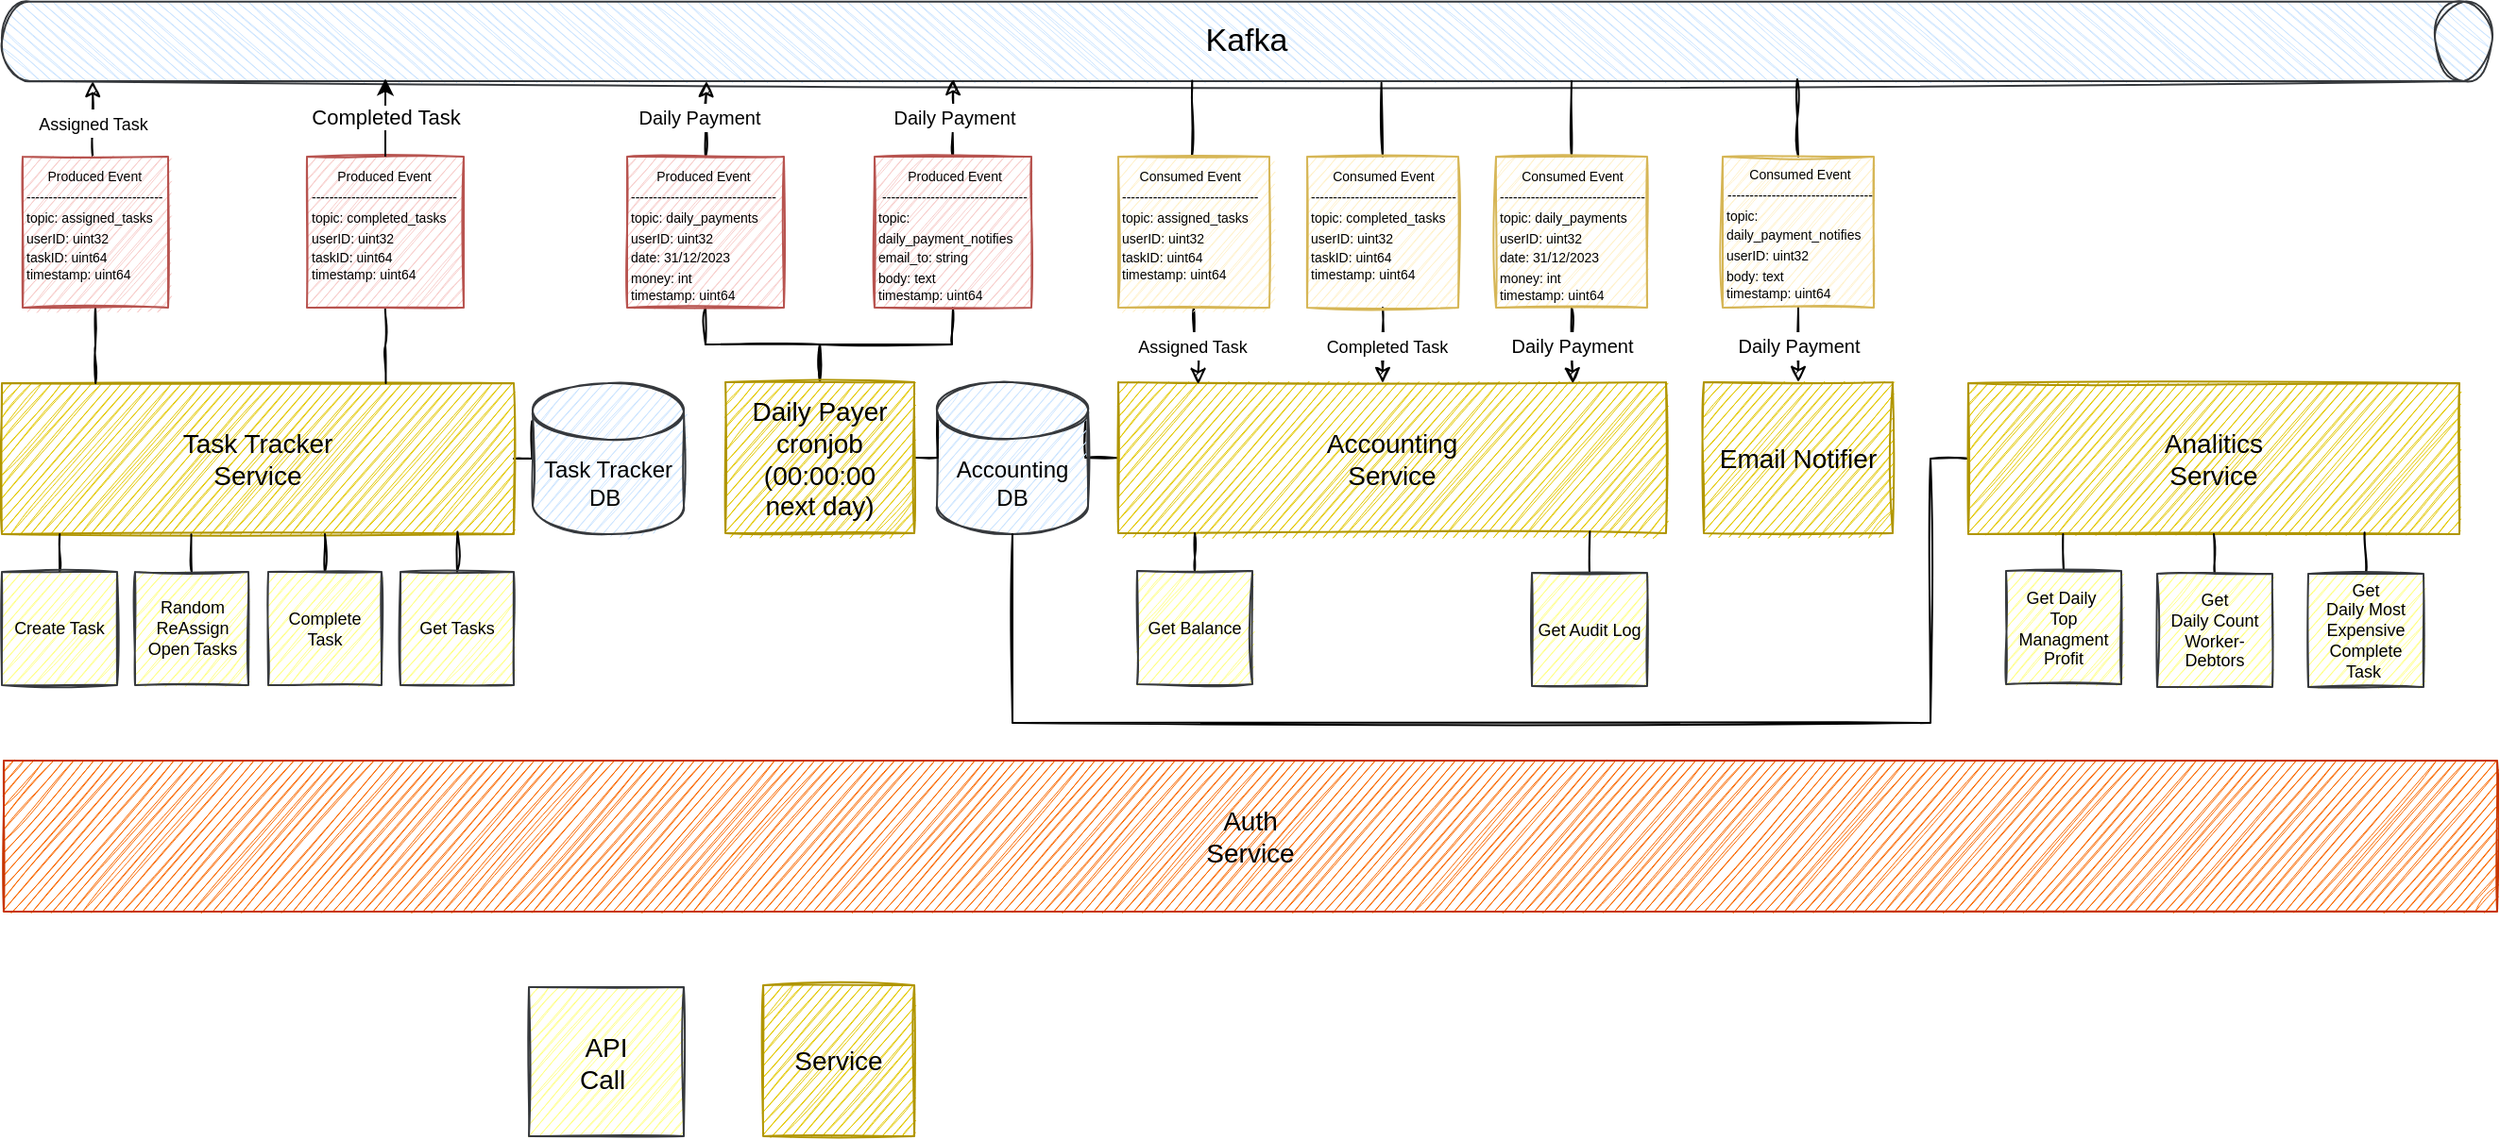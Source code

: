 <mxfile version="23.1.5" type="device">
  <diagram id="UW19bahV6Fv_biIEXlrJ" name="Страница 1">
    <mxGraphModel dx="2537" dy="1140" grid="1" gridSize="10" guides="1" tooltips="1" connect="1" arrows="1" fold="1" page="1" pageScale="1" pageWidth="827" pageHeight="1169" math="0" shadow="0">
      <root>
        <mxCell id="0" />
        <mxCell id="1" parent="0" />
        <mxCell id="4x8xCCtMqP3txaW5xFJg-35" style="edgeStyle=orthogonalEdgeStyle;rounded=0;sketch=1;orthogonalLoop=1;jettySize=auto;html=1;exitX=1;exitY=0.5;exitDx=0;exitDy=0;entryX=-0.005;entryY=0.251;entryDx=0;entryDy=0;entryPerimeter=0;fontSize=9;endArrow=none;endFill=0;" parent="1" source="4x8xCCtMqP3txaW5xFJg-2" target="4x8xCCtMqP3txaW5xFJg-34" edge="1">
          <mxGeometry relative="1" as="geometry" />
        </mxCell>
        <mxCell id="4x8xCCtMqP3txaW5xFJg-2" value="Task Tracker&lt;br&gt;Service" style="rounded=0;whiteSpace=wrap;html=1;fontSize=14;sketch=1;fillColor=#e3c800;strokeColor=#B09500;fontColor=#000000;" parent="1" vertex="1">
          <mxGeometry x="-81" y="440" width="271" height="80" as="geometry" />
        </mxCell>
        <mxCell id="4x8xCCtMqP3txaW5xFJg-11" value="&lt;span style=&quot;font-size: 9px;&quot;&gt;&lt;br&gt;&lt;/span&gt;" style="edgeLabel;html=1;align=center;verticalAlign=middle;resizable=0;points=[];fontSize=17;labelBackgroundColor=default;" parent="1" vertex="1" connectable="0">
          <mxGeometry x="122.005" y="299.005" as="geometry">
            <mxPoint y="3" as="offset" />
          </mxGeometry>
        </mxCell>
        <mxCell id="4x8xCCtMqP3txaW5xFJg-47" style="edgeStyle=orthogonalEdgeStyle;rounded=0;sketch=1;orthogonalLoop=1;jettySize=auto;html=1;exitX=0.482;exitY=0.001;exitDx=0;exitDy=0;entryX=1.006;entryY=0.963;entryDx=0;entryDy=0;entryPerimeter=0;fontSize=12;endArrow=classic;endFill=1;exitPerimeter=0;" parent="1" source="4x8xCCtMqP3txaW5xFJg-13" target="4x8xCCtMqP3txaW5xFJg-4" edge="1">
          <mxGeometry relative="1" as="geometry">
            <Array as="points">
              <mxPoint x="-33" y="280" />
              <mxPoint x="-32" y="280" />
            </Array>
          </mxGeometry>
        </mxCell>
        <mxCell id="4x8xCCtMqP3txaW5xFJg-48" value="&lt;span style=&quot;font-size: 9px;&quot;&gt;Assigned Task&lt;/span&gt;" style="edgeLabel;html=1;align=center;verticalAlign=middle;resizable=0;points=[];fontSize=12;" parent="4x8xCCtMqP3txaW5xFJg-47" vertex="1" connectable="0">
          <mxGeometry x="-0.132" relative="1" as="geometry">
            <mxPoint as="offset" />
          </mxGeometry>
        </mxCell>
        <mxCell id="4x8xCCtMqP3txaW5xFJg-49" style="edgeStyle=orthogonalEdgeStyle;rounded=0;sketch=1;orthogonalLoop=1;jettySize=auto;html=1;exitX=0.5;exitY=1;exitDx=0;exitDy=0;entryX=0.183;entryY=0;entryDx=0;entryDy=0;entryPerimeter=0;fontSize=12;endArrow=none;endFill=0;" parent="1" source="4x8xCCtMqP3txaW5xFJg-13" target="4x8xCCtMqP3txaW5xFJg-2" edge="1">
          <mxGeometry relative="1" as="geometry" />
        </mxCell>
        <mxCell id="4x8xCCtMqP3txaW5xFJg-13" value="&lt;div style=&quot;text-align: center;&quot;&gt;&lt;span style=&quot;&quot;&gt;&lt;font style=&quot;font-size: 7px;&quot;&gt;Produced Event&lt;/font&gt;&lt;/span&gt;&lt;/div&gt;&lt;div style=&quot;&quot;&gt;&lt;span style=&quot;&quot;&gt;&lt;font style=&quot;font-size: 7px;&quot;&gt;-------------------------------&lt;/font&gt;&lt;/span&gt;&lt;/div&gt;&lt;div style=&quot;&quot;&gt;&lt;span style=&quot;&quot;&gt;&lt;font style=&quot;font-size: 7px;&quot;&gt;topic: assigned_tasks&lt;/font&gt;&lt;/span&gt;&lt;/div&gt;&lt;div style=&quot;&quot;&gt;&lt;span style=&quot;&quot;&gt;&lt;font style=&quot;font-size: 7px;&quot;&gt;userID: uint32&lt;/font&gt;&lt;/span&gt;&lt;/div&gt;&lt;div style=&quot;&quot;&gt;&lt;span style=&quot;&quot;&gt;&lt;font style=&quot;font-size: 7px;&quot;&gt;taskID: uint64&lt;/font&gt;&lt;/span&gt;&lt;/div&gt;&lt;div style=&quot;font-size: 7px;&quot;&gt;timestamp: uint64&lt;br&gt;&lt;/div&gt;&lt;div style=&quot;font-size: 7px;&quot;&gt;&lt;span style=&quot;&quot;&gt;&lt;br&gt;&lt;/span&gt;&lt;/div&gt;" style="rounded=0;whiteSpace=wrap;html=1;fontSize=9;align=left;fillColor=#f8cecc;labelBackgroundColor=none;sketch=1;strokeColor=#b85450;" parent="1" vertex="1">
          <mxGeometry x="-70" y="320" width="77" height="80" as="geometry" />
        </mxCell>
        <mxCell id="4x8xCCtMqP3txaW5xFJg-50" style="edgeStyle=orthogonalEdgeStyle;rounded=0;sketch=1;orthogonalLoop=1;jettySize=auto;html=1;exitX=0.5;exitY=1;exitDx=0;exitDy=0;entryX=0.75;entryY=0;entryDx=0;entryDy=0;fontSize=12;endArrow=none;endFill=0;" parent="1" source="4x8xCCtMqP3txaW5xFJg-16" target="4x8xCCtMqP3txaW5xFJg-2" edge="1">
          <mxGeometry relative="1" as="geometry" />
        </mxCell>
        <mxCell id="4x8xCCtMqP3txaW5xFJg-16" value="&lt;div style=&quot;text-align: center;&quot;&gt;&lt;span style=&quot;&quot;&gt;&lt;font style=&quot;font-size: 7px;&quot;&gt;Produced Event&lt;/font&gt;&lt;/span&gt;&lt;/div&gt;&lt;div style=&quot;text-align: center;&quot;&gt;&lt;span style=&quot;&quot;&gt;&lt;font style=&quot;font-size: 7px;&quot;&gt;---------------------------------&lt;/font&gt;&lt;/span&gt;&lt;/div&gt;&lt;div style=&quot;&quot;&gt;&lt;span style=&quot;&quot;&gt;&lt;font style=&quot;font-size: 7px;&quot;&gt;topic: completed_tasks&lt;/font&gt;&lt;/span&gt;&lt;/div&gt;&lt;div style=&quot;&quot;&gt;&lt;span style=&quot;font-size: 7px;&quot;&gt;userID: uint32&lt;/span&gt;&lt;/div&gt;&lt;div style=&quot;&quot;&gt;&lt;span style=&quot;&quot;&gt;&lt;font style=&quot;font-size: 7px;&quot;&gt;taskID: uint64&lt;/font&gt;&lt;/span&gt;&lt;/div&gt;&lt;div style=&quot;font-size: 7px;&quot;&gt;timestamp: uint64&lt;/div&gt;&lt;div style=&quot;font-size: 7px;&quot;&gt;&lt;span style=&quot;&quot;&gt;&lt;br&gt;&lt;/span&gt;&lt;/div&gt;" style="rounded=0;whiteSpace=wrap;html=1;fontSize=9;align=left;fillColor=#f8cecc;labelBackgroundColor=none;sketch=1;strokeColor=#b85450;" parent="1" vertex="1">
          <mxGeometry x="80.5" y="320" width="83" height="80" as="geometry" />
        </mxCell>
        <mxCell id="4x8xCCtMqP3txaW5xFJg-23" style="edgeStyle=orthogonalEdgeStyle;rounded=0;orthogonalLoop=1;jettySize=auto;html=1;exitX=0.5;exitY=0;exitDx=0;exitDy=0;entryX=0.113;entryY=1;entryDx=0;entryDy=0;entryPerimeter=0;fontSize=9;endArrow=none;endFill=0;sketch=1;" parent="1" source="4x8xCCtMqP3txaW5xFJg-20" target="4x8xCCtMqP3txaW5xFJg-2" edge="1">
          <mxGeometry relative="1" as="geometry">
            <Array as="points" />
          </mxGeometry>
        </mxCell>
        <mxCell id="4x8xCCtMqP3txaW5xFJg-20" value="Create Task" style="rounded=0;whiteSpace=wrap;html=1;labelBackgroundColor=none;fontSize=9;fillColor=#ffff88;sketch=1;strokeColor=#36393d;" parent="1" vertex="1">
          <mxGeometry x="-81" y="540" width="61" height="60" as="geometry" />
        </mxCell>
        <mxCell id="4x8xCCtMqP3txaW5xFJg-27" style="edgeStyle=orthogonalEdgeStyle;rounded=0;orthogonalLoop=1;jettySize=auto;html=1;exitX=0.5;exitY=0;exitDx=0;exitDy=0;fontSize=9;endArrow=none;endFill=0;sketch=1;" parent="1" source="4x8xCCtMqP3txaW5xFJg-21" edge="1">
          <mxGeometry relative="1" as="geometry">
            <mxPoint x="90" y="520" as="targetPoint" />
          </mxGeometry>
        </mxCell>
        <mxCell id="4x8xCCtMqP3txaW5xFJg-21" value="Complete Task" style="rounded=0;whiteSpace=wrap;html=1;labelBackgroundColor=none;fontSize=9;fillColor=#ffff88;sketch=1;strokeColor=#36393d;" parent="1" vertex="1">
          <mxGeometry x="60" y="540" width="60" height="60" as="geometry" />
        </mxCell>
        <mxCell id="4x8xCCtMqP3txaW5xFJg-26" style="edgeStyle=orthogonalEdgeStyle;rounded=0;orthogonalLoop=1;jettySize=auto;html=1;exitX=0.5;exitY=0;exitDx=0;exitDy=0;fontSize=9;endArrow=none;endFill=0;sketch=1;entryX=0.37;entryY=1.001;entryDx=0;entryDy=0;entryPerimeter=0;" parent="1" source="4x8xCCtMqP3txaW5xFJg-22" target="4x8xCCtMqP3txaW5xFJg-2" edge="1">
          <mxGeometry relative="1" as="geometry">
            <mxPoint x="20" y="520" as="targetPoint" />
          </mxGeometry>
        </mxCell>
        <mxCell id="4x8xCCtMqP3txaW5xFJg-22" value="Random ReAssign &lt;br&gt;Open Tasks" style="rounded=0;whiteSpace=wrap;html=1;labelBackgroundColor=none;fontSize=9;fillColor=#ffff88;sketch=1;strokeColor=#36393d;" parent="1" vertex="1">
          <mxGeometry x="-10.5" y="540" width="60" height="60" as="geometry" />
        </mxCell>
        <mxCell id="4x8xCCtMqP3txaW5xFJg-4" value="" style="shape=cylinder3;whiteSpace=wrap;html=1;boundedLbl=1;backgroundOutline=1;size=15;fontSize=14;rotation=90;fillColor=#cce5ff;strokeColor=#36393d;sketch=1;" parent="1" vertex="1">
          <mxGeometry x="557.08" y="-400.19" width="42.13" height="1318.26" as="geometry" />
        </mxCell>
        <mxCell id="4x8xCCtMqP3txaW5xFJg-5" value="&lt;font style=&quot;font-size: 17px;&quot;&gt;Kafka&lt;/font&gt;" style="text;html=1;strokeColor=none;fillColor=none;align=center;verticalAlign=middle;whiteSpace=wrap;rounded=0;fontSize=14;" parent="1" vertex="1">
          <mxGeometry x="498.14" y="243.94" width="160" height="30" as="geometry" />
        </mxCell>
        <mxCell id="4x8xCCtMqP3txaW5xFJg-30" style="edgeStyle=orthogonalEdgeStyle;rounded=0;sketch=1;orthogonalLoop=1;jettySize=auto;html=1;exitX=0.5;exitY=0;exitDx=0;exitDy=0;entryX=0.89;entryY=0.984;entryDx=0;entryDy=0;entryPerimeter=0;fontSize=9;endArrow=none;endFill=0;" parent="1" source="4x8xCCtMqP3txaW5xFJg-29" target="4x8xCCtMqP3txaW5xFJg-2" edge="1">
          <mxGeometry relative="1" as="geometry" />
        </mxCell>
        <mxCell id="4x8xCCtMqP3txaW5xFJg-29" value="Get Tasks" style="rounded=0;whiteSpace=wrap;html=1;labelBackgroundColor=none;fontSize=9;fillColor=#ffff88;sketch=1;strokeColor=#36393d;" parent="1" vertex="1">
          <mxGeometry x="130" y="540" width="60" height="60" as="geometry" />
        </mxCell>
        <mxCell id="4x8xCCtMqP3txaW5xFJg-37" style="edgeStyle=orthogonalEdgeStyle;rounded=0;sketch=1;orthogonalLoop=1;jettySize=auto;html=1;exitX=0;exitY=0.5;exitDx=0;exitDy=0;entryX=0.983;entryY=0.254;entryDx=0;entryDy=0;entryPerimeter=0;fontSize=12;endArrow=none;endFill=0;" parent="1" source="4x8xCCtMqP3txaW5xFJg-31" target="4x8xCCtMqP3txaW5xFJg-36" edge="1">
          <mxGeometry relative="1" as="geometry" />
        </mxCell>
        <mxCell id="4x8xCCtMqP3txaW5xFJg-31" value="Accounting&lt;br&gt;Service" style="rounded=0;whiteSpace=wrap;html=1;fontSize=14;sketch=1;fillColor=#e3c800;fontColor=#000000;strokeColor=#B09500;" parent="1" vertex="1">
          <mxGeometry x="510" y="439.5" width="290" height="80" as="geometry" />
        </mxCell>
        <mxCell id="4x8xCCtMqP3txaW5xFJg-32" value="&lt;span style=&quot;font-size: 14px;&quot;&gt;Auth &lt;br&gt;Service&lt;/span&gt;" style="rounded=0;whiteSpace=wrap;html=1;labelBackgroundColor=none;sketch=1;fontSize=9;fillColor=#fa6800;strokeColor=#C73500;fontColor=#000000;" parent="1" vertex="1">
          <mxGeometry x="-80" y="640" width="1320" height="80" as="geometry" />
        </mxCell>
        <mxCell id="4x8xCCtMqP3txaW5xFJg-34" value="&lt;font style=&quot;font-size: 12px;&quot;&gt;Task Tracker&lt;br&gt;DB&amp;nbsp;&lt;/font&gt;" style="shape=cylinder3;whiteSpace=wrap;html=1;boundedLbl=1;backgroundOutline=1;size=15;labelBackgroundColor=none;sketch=1;fontSize=9;fillColor=#cce5ff;strokeColor=#36393d;" parent="1" vertex="1">
          <mxGeometry x="200" y="440" width="80" height="80" as="geometry" />
        </mxCell>
        <mxCell id="4x8xCCtMqP3txaW5xFJg-36" value="&lt;span style=&quot;font-size: 12px;&quot;&gt;Accounting&lt;br&gt;&lt;/span&gt;&lt;font style=&quot;font-size: 12px;&quot;&gt;DB&lt;/font&gt;" style="shape=cylinder3;whiteSpace=wrap;html=1;boundedLbl=1;backgroundOutline=1;size=15;labelBackgroundColor=none;sketch=1;fontSize=9;fillColor=#cce5ff;strokeColor=#36393d;" parent="1" vertex="1">
          <mxGeometry x="414" y="439.5" width="80" height="80.5" as="geometry" />
        </mxCell>
        <mxCell id="4x8xCCtMqP3txaW5xFJg-40" style="edgeStyle=orthogonalEdgeStyle;rounded=0;sketch=1;orthogonalLoop=1;jettySize=auto;html=1;exitX=0.5;exitY=0;exitDx=0;exitDy=0;fontSize=12;endArrow=none;endFill=0;" parent="1" source="4x8xCCtMqP3txaW5xFJg-38" target="4x8xCCtMqP3txaW5xFJg-31" edge="1">
          <mxGeometry relative="1" as="geometry">
            <Array as="points">
              <mxPoint x="590" y="519.5" />
              <mxPoint x="670" y="519.5" />
            </Array>
          </mxGeometry>
        </mxCell>
        <mxCell id="4x8xCCtMqP3txaW5xFJg-38" value="Get Balance" style="rounded=0;whiteSpace=wrap;html=1;labelBackgroundColor=none;fontSize=9;fillColor=#ffff88;sketch=1;strokeColor=#36393d;" parent="1" vertex="1">
          <mxGeometry x="520" y="539.5" width="61" height="60" as="geometry" />
        </mxCell>
        <mxCell id="4x8xCCtMqP3txaW5xFJg-46" style="edgeStyle=orthogonalEdgeStyle;rounded=0;sketch=1;orthogonalLoop=1;jettySize=auto;html=1;exitX=0.5;exitY=0;exitDx=0;exitDy=0;entryX=0.861;entryY=0.989;entryDx=0;entryDy=0;entryPerimeter=0;fontSize=12;endArrow=none;endFill=0;" parent="1" source="4x8xCCtMqP3txaW5xFJg-43" target="4x8xCCtMqP3txaW5xFJg-31" edge="1">
          <mxGeometry relative="1" as="geometry">
            <Array as="points">
              <mxPoint x="760" y="540" />
            </Array>
          </mxGeometry>
        </mxCell>
        <mxCell id="4x8xCCtMqP3txaW5xFJg-43" value="Get Audit Log" style="rounded=0;whiteSpace=wrap;html=1;labelBackgroundColor=none;fontSize=9;fillColor=#ffff88;sketch=1;strokeColor=#36393d;" parent="1" vertex="1">
          <mxGeometry x="729" y="540.5" width="61" height="60" as="geometry" />
        </mxCell>
        <mxCell id="4x8xCCtMqP3txaW5xFJg-53" style="edgeStyle=orthogonalEdgeStyle;rounded=0;sketch=1;orthogonalLoop=1;jettySize=auto;html=1;exitX=0.5;exitY=0;exitDx=0;exitDy=0;fontSize=12;endArrow=none;endFill=0;entryX=0.995;entryY=0.522;entryDx=0;entryDy=0;entryPerimeter=0;" parent="1" source="4x8xCCtMqP3txaW5xFJg-44" target="4x8xCCtMqP3txaW5xFJg-4" edge="1">
          <mxGeometry relative="1" as="geometry">
            <mxPoint x="560" y="290" as="targetPoint" />
            <Array as="points">
              <mxPoint x="549" y="320" />
              <mxPoint x="549" y="290" />
            </Array>
          </mxGeometry>
        </mxCell>
        <mxCell id="4x8xCCtMqP3txaW5xFJg-54" style="edgeStyle=orthogonalEdgeStyle;rounded=0;sketch=1;orthogonalLoop=1;jettySize=auto;html=1;exitX=0.5;exitY=1;exitDx=0;exitDy=0;entryX=0.146;entryY=0.013;entryDx=0;entryDy=0;entryPerimeter=0;fontSize=12;endArrow=classic;endFill=1;" parent="1" source="4x8xCCtMqP3txaW5xFJg-44" target="4x8xCCtMqP3txaW5xFJg-31" edge="1">
          <mxGeometry relative="1" as="geometry" />
        </mxCell>
        <mxCell id="4x8xCCtMqP3txaW5xFJg-44" value="&lt;div style=&quot;text-align: center;&quot;&gt;&lt;span style=&quot;&quot;&gt;&lt;font style=&quot;font-size: 7px;&quot;&gt;Consumed Event&lt;/font&gt;&lt;/span&gt;&lt;/div&gt;&lt;div style=&quot;&quot;&gt;&lt;span style=&quot;&quot;&gt;&lt;font style=&quot;font-size: 7px;&quot;&gt;-------------------------------&lt;/font&gt;&lt;/span&gt;&lt;/div&gt;&lt;div style=&quot;&quot;&gt;&lt;span style=&quot;&quot;&gt;&lt;font style=&quot;font-size: 7px;&quot;&gt;topic: assigned_tasks&lt;/font&gt;&lt;/span&gt;&lt;/div&gt;&lt;div style=&quot;&quot;&gt;&lt;span style=&quot;&quot;&gt;&lt;font style=&quot;font-size: 7px;&quot;&gt;userID: uint32&lt;/font&gt;&lt;/span&gt;&lt;/div&gt;&lt;div style=&quot;&quot;&gt;&lt;span style=&quot;&quot;&gt;&lt;font style=&quot;font-size: 7px;&quot;&gt;taskID: uint64&lt;/font&gt;&lt;/span&gt;&lt;/div&gt;&lt;div style=&quot;font-size: 7px;&quot;&gt;timestamp: uint64&lt;br&gt;&lt;/div&gt;&lt;div style=&quot;font-size: 7px;&quot;&gt;&lt;span style=&quot;&quot;&gt;&lt;br&gt;&lt;/span&gt;&lt;/div&gt;" style="rounded=0;whiteSpace=wrap;html=1;fontSize=9;align=left;fillColor=#fff2cc;labelBackgroundColor=none;sketch=1;strokeColor=#d6b656;" parent="1" vertex="1">
          <mxGeometry x="510" y="320" width="80" height="80" as="geometry" />
        </mxCell>
        <mxCell id="4x8xCCtMqP3txaW5xFJg-55" style="edgeStyle=orthogonalEdgeStyle;rounded=0;sketch=1;orthogonalLoop=1;jettySize=auto;html=1;exitX=0.5;exitY=1;exitDx=0;exitDy=0;fontSize=12;endArrow=classic;endFill=1;" parent="1" source="4x8xCCtMqP3txaW5xFJg-45" edge="1">
          <mxGeometry relative="1" as="geometry">
            <mxPoint x="650" y="440" as="targetPoint" />
            <Array as="points">
              <mxPoint x="650" y="440" />
            </Array>
          </mxGeometry>
        </mxCell>
        <mxCell id="4x8xCCtMqP3txaW5xFJg-56" style="edgeStyle=orthogonalEdgeStyle;rounded=0;sketch=1;orthogonalLoop=1;jettySize=auto;html=1;exitX=0.5;exitY=0;exitDx=0;exitDy=0;entryX=1.022;entryY=0.446;entryDx=0;entryDy=0;entryPerimeter=0;fontSize=12;endArrow=none;endFill=0;" parent="1" source="4x8xCCtMqP3txaW5xFJg-45" target="4x8xCCtMqP3txaW5xFJg-4" edge="1">
          <mxGeometry relative="1" as="geometry">
            <Array as="points" />
          </mxGeometry>
        </mxCell>
        <mxCell id="4x8xCCtMqP3txaW5xFJg-45" value="&lt;div style=&quot;text-align: center;&quot;&gt;&lt;span style=&quot;&quot;&gt;&lt;font style=&quot;font-size: 7px;&quot;&gt;Consumed Event&lt;/font&gt;&lt;/span&gt;&lt;/div&gt;&lt;div style=&quot;text-align: center;&quot;&gt;&lt;span style=&quot;&quot;&gt;&lt;font style=&quot;font-size: 7px;&quot;&gt;---------------------------------&lt;/font&gt;&lt;/span&gt;&lt;/div&gt;&lt;div style=&quot;&quot;&gt;&lt;span style=&quot;&quot;&gt;&lt;font style=&quot;font-size: 7px;&quot;&gt;topic: completed_tasks&lt;/font&gt;&lt;/span&gt;&lt;/div&gt;&lt;div style=&quot;&quot;&gt;&lt;span style=&quot;font-size: 7px;&quot;&gt;userID: uint32&lt;/span&gt;&lt;/div&gt;&lt;div style=&quot;&quot;&gt;&lt;span style=&quot;&quot;&gt;&lt;font style=&quot;font-size: 7px;&quot;&gt;taskID: uint64&lt;/font&gt;&lt;/span&gt;&lt;/div&gt;&lt;div style=&quot;font-size: 7px;&quot;&gt;timestamp: uint64&lt;/div&gt;&lt;div style=&quot;font-size: 7px;&quot;&gt;&lt;span style=&quot;&quot;&gt;&lt;br&gt;&lt;/span&gt;&lt;/div&gt;" style="rounded=0;whiteSpace=wrap;html=1;fontSize=9;align=left;fillColor=#fff2cc;labelBackgroundColor=none;sketch=1;strokeColor=#d6b656;" parent="1" vertex="1">
          <mxGeometry x="610" y="320" width="80" height="80" as="geometry" />
        </mxCell>
        <mxCell id="4x8xCCtMqP3txaW5xFJg-58" style="edgeStyle=orthogonalEdgeStyle;rounded=0;sketch=1;orthogonalLoop=1;jettySize=auto;html=1;exitX=1;exitY=0.5;exitDx=0;exitDy=0;entryX=0.005;entryY=0.251;entryDx=0;entryDy=0;entryPerimeter=0;fontSize=12;endArrow=none;endFill=0;" parent="1" source="4x8xCCtMqP3txaW5xFJg-57" target="4x8xCCtMqP3txaW5xFJg-36" edge="1">
          <mxGeometry relative="1" as="geometry" />
        </mxCell>
        <mxCell id="4x8xCCtMqP3txaW5xFJg-60" style="edgeStyle=orthogonalEdgeStyle;rounded=0;sketch=1;orthogonalLoop=1;jettySize=auto;html=1;exitX=0.5;exitY=0;exitDx=0;exitDy=0;fontSize=12;endArrow=none;endFill=0;entryX=0.5;entryY=1;entryDx=0;entryDy=0;" parent="1" source="4x8xCCtMqP3txaW5xFJg-57" target="4x8xCCtMqP3txaW5xFJg-61" edge="1">
          <mxGeometry relative="1" as="geometry">
            <mxPoint x="352.0" y="430" as="targetPoint" />
          </mxGeometry>
        </mxCell>
        <mxCell id="4x8xCCtMqP3txaW5xFJg-85" style="edgeStyle=orthogonalEdgeStyle;rounded=0;sketch=1;orthogonalLoop=1;jettySize=auto;html=1;exitX=0.5;exitY=0;exitDx=0;exitDy=0;entryX=0.5;entryY=1;entryDx=0;entryDy=0;fontSize=12;endArrow=none;endFill=0;" parent="1" source="4x8xCCtMqP3txaW5xFJg-57" target="4x8xCCtMqP3txaW5xFJg-84" edge="1">
          <mxGeometry relative="1" as="geometry" />
        </mxCell>
        <mxCell id="4x8xCCtMqP3txaW5xFJg-57" value="Daily Payer&lt;br&gt;cronjob (00:00:00 &lt;br&gt;next day)" style="rounded=0;whiteSpace=wrap;html=1;fontSize=14;sketch=1;fillColor=#e3c800;fontColor=#000000;strokeColor=#B09500;" parent="1" vertex="1">
          <mxGeometry x="302.04" y="439.5" width="100" height="80" as="geometry" />
        </mxCell>
        <mxCell id="4x8xCCtMqP3txaW5xFJg-62" style="edgeStyle=orthogonalEdgeStyle;rounded=0;sketch=1;orthogonalLoop=1;jettySize=auto;html=1;exitX=0.5;exitY=0;exitDx=0;exitDy=0;fontSize=12;endArrow=classic;endFill=1;" parent="1" source="4x8xCCtMqP3txaW5xFJg-61" edge="1">
          <mxGeometry relative="1" as="geometry">
            <mxPoint x="292" y="280" as="targetPoint" />
            <Array as="points">
              <mxPoint x="292" y="300" />
              <mxPoint x="292" y="300" />
              <mxPoint x="292" y="280" />
            </Array>
          </mxGeometry>
        </mxCell>
        <mxCell id="4x8xCCtMqP3txaW5xFJg-61" value="&lt;div style=&quot;text-align: center;&quot;&gt;&lt;span style=&quot;&quot;&gt;&lt;font style=&quot;font-size: 7px;&quot;&gt;&lt;br&gt;&lt;/font&gt;&lt;/span&gt;&lt;/div&gt;&lt;div style=&quot;text-align: center;&quot;&gt;&lt;span style=&quot;&quot;&gt;&lt;font style=&quot;font-size: 7px;&quot;&gt;Produced Event&lt;/font&gt;&lt;/span&gt;&lt;/div&gt;&lt;div style=&quot;text-align: center;&quot;&gt;&lt;span style=&quot;&quot;&gt;&lt;font style=&quot;font-size: 7px;&quot;&gt;---------------------------------&lt;/font&gt;&lt;/span&gt;&lt;/div&gt;&lt;div style=&quot;&quot;&gt;&lt;span style=&quot;&quot;&gt;&lt;font style=&quot;font-size: 7px;&quot;&gt;topic: daily_payments&lt;/font&gt;&lt;/span&gt;&lt;/div&gt;&lt;div style=&quot;&quot;&gt;&lt;span style=&quot;font-size: 7px;&quot;&gt;userID: uint32&lt;/span&gt;&lt;/div&gt;&lt;div style=&quot;&quot;&gt;&lt;span style=&quot;font-size: 7px;&quot;&gt;date: 31/12/2023&lt;/span&gt;&lt;/div&gt;&lt;div style=&quot;&quot;&gt;&lt;span style=&quot;font-size: 7px;&quot;&gt;money: int&lt;/span&gt;&lt;/div&gt;&lt;div style=&quot;font-size: 7px;&quot;&gt;timestamp: uint64&lt;/div&gt;&lt;div style=&quot;font-size: 7px;&quot;&gt;&lt;span style=&quot;&quot;&gt;&lt;br&gt;&lt;/span&gt;&lt;/div&gt;" style="rounded=0;whiteSpace=wrap;html=1;fontSize=9;align=left;fillColor=#f8cecc;labelBackgroundColor=none;sketch=1;strokeColor=#b85450;" parent="1" vertex="1">
          <mxGeometry x="250.0" y="320" width="83" height="80" as="geometry" />
        </mxCell>
        <mxCell id="4x8xCCtMqP3txaW5xFJg-63" value="&lt;font size=&quot;1&quot;&gt;Daily Payment&lt;/font&gt;" style="edgeLabel;html=1;align=center;verticalAlign=middle;resizable=0;points=[];fontSize=12;" parent="1" vertex="1" connectable="0">
          <mxGeometry x="288.0" y="299.004" as="geometry" />
        </mxCell>
        <mxCell id="4x8xCCtMqP3txaW5xFJg-68" style="edgeStyle=orthogonalEdgeStyle;rounded=0;sketch=1;orthogonalLoop=1;jettySize=auto;html=1;exitX=0.5;exitY=0;exitDx=0;exitDy=0;fontSize=12;endArrow=none;endFill=0;" parent="1" source="4x8xCCtMqP3txaW5xFJg-64" edge="1">
          <mxGeometry relative="1" as="geometry">
            <mxPoint x="750" y="280" as="targetPoint" />
            <Array as="points">
              <mxPoint x="750" y="280" />
            </Array>
          </mxGeometry>
        </mxCell>
        <mxCell id="4x8xCCtMqP3txaW5xFJg-69" style="edgeStyle=orthogonalEdgeStyle;rounded=0;sketch=1;orthogonalLoop=1;jettySize=auto;html=1;exitX=0.5;exitY=1;exitDx=0;exitDy=0;entryX=0.83;entryY=0.009;entryDx=0;entryDy=0;entryPerimeter=0;fontSize=12;endArrow=classic;endFill=1;" parent="1" source="4x8xCCtMqP3txaW5xFJg-64" target="4x8xCCtMqP3txaW5xFJg-31" edge="1">
          <mxGeometry relative="1" as="geometry">
            <Array as="points">
              <mxPoint x="750" y="420" />
              <mxPoint x="751" y="420" />
            </Array>
          </mxGeometry>
        </mxCell>
        <mxCell id="4x8xCCtMqP3txaW5xFJg-70" value="&lt;span style=&quot;font-size: x-small;&quot;&gt;Daily Payment&lt;/span&gt;" style="edgeLabel;html=1;align=center;verticalAlign=middle;resizable=0;points=[];fontSize=12;" parent="4x8xCCtMqP3txaW5xFJg-69" vertex="1" connectable="0">
          <mxGeometry x="-0.326" y="1" relative="1" as="geometry">
            <mxPoint x="-1" y="6" as="offset" />
          </mxGeometry>
        </mxCell>
        <mxCell id="4x8xCCtMqP3txaW5xFJg-94" value="" style="edgeStyle=orthogonalEdgeStyle;rounded=0;sketch=1;orthogonalLoop=1;jettySize=auto;html=1;fontSize=12;endArrow=none;endFill=0;exitX=0.976;exitY=0.279;exitDx=0;exitDy=0;exitPerimeter=0;" parent="1" source="4x8xCCtMqP3txaW5xFJg-4" target="4x8xCCtMqP3txaW5xFJg-93" edge="1">
          <mxGeometry relative="1" as="geometry" />
        </mxCell>
        <mxCell id="4x8xCCtMqP3txaW5xFJg-64" value="&lt;div style=&quot;text-align: center;&quot;&gt;&lt;span style=&quot;font-size: 7px;&quot;&gt;&lt;br&gt;&lt;/span&gt;&lt;/div&gt;&lt;div style=&quot;text-align: center;&quot;&gt;&lt;span style=&quot;font-size: 7px;&quot;&gt;Consumed Event&lt;/span&gt;&lt;br&gt;&lt;/div&gt;&lt;div style=&quot;text-align: center;&quot;&gt;&lt;span style=&quot;&quot;&gt;&lt;font style=&quot;font-size: 7px;&quot;&gt;---------------------------------&lt;/font&gt;&lt;/span&gt;&lt;/div&gt;&lt;div style=&quot;&quot;&gt;&lt;span style=&quot;&quot;&gt;&lt;font style=&quot;font-size: 7px;&quot;&gt;topic: daily_payments&lt;/font&gt;&lt;/span&gt;&lt;/div&gt;&lt;div style=&quot;&quot;&gt;&lt;div&gt;&lt;span style=&quot;font-size: 7px;&quot;&gt;userID: uint32&lt;/span&gt;&lt;/div&gt;&lt;div&gt;&lt;span style=&quot;font-size: 7px;&quot;&gt;date: 31/12/2023&lt;/span&gt;&lt;/div&gt;&lt;div&gt;&lt;span style=&quot;font-size: 7px;&quot;&gt;money: int&lt;/span&gt;&lt;/div&gt;&lt;div style=&quot;font-size: 7px;&quot;&gt;timestamp: uint64&lt;/div&gt;&lt;/div&gt;&lt;div style=&quot;font-size: 7px;&quot;&gt;&lt;span style=&quot;&quot;&gt;&lt;br&gt;&lt;/span&gt;&lt;/div&gt;" style="rounded=0;whiteSpace=wrap;html=1;fontSize=9;align=left;fillColor=#fff2cc;labelBackgroundColor=none;sketch=1;strokeColor=#d6b656;" parent="1" vertex="1">
          <mxGeometry x="710" y="320" width="80" height="80" as="geometry" />
        </mxCell>
        <mxCell id="4x8xCCtMqP3txaW5xFJg-65" value="&lt;span style=&quot;font-size: 9px;&quot;&gt;Assigned Task&lt;/span&gt;" style="edgeLabel;html=1;align=center;verticalAlign=middle;resizable=0;points=[];fontSize=12;" parent="1" vertex="1" connectable="0">
          <mxGeometry x="548.504" y="419.997" as="geometry" />
        </mxCell>
        <mxCell id="4x8xCCtMqP3txaW5xFJg-66" value="&lt;span style=&quot;font-size: 9px;&quot;&gt;Completed Task&lt;/span&gt;" style="edgeLabel;html=1;align=center;verticalAlign=middle;resizable=0;points=[];fontSize=12;" parent="1" vertex="1" connectable="0">
          <mxGeometry x="651.5" y="419.994" as="geometry" />
        </mxCell>
        <mxCell id="4x8xCCtMqP3txaW5xFJg-77" style="edgeStyle=orthogonalEdgeStyle;rounded=0;sketch=1;orthogonalLoop=1;jettySize=auto;html=1;entryX=0.5;entryY=1;entryDx=0;entryDy=0;entryPerimeter=0;fontSize=12;endArrow=none;endFill=0;" parent="1" source="4x8xCCtMqP3txaW5xFJg-72" target="4x8xCCtMqP3txaW5xFJg-36" edge="1">
          <mxGeometry relative="1" as="geometry">
            <Array as="points">
              <mxPoint x="940" y="480" />
              <mxPoint x="940" y="620" />
              <mxPoint x="454" y="620" />
            </Array>
          </mxGeometry>
        </mxCell>
        <mxCell id="4x8xCCtMqP3txaW5xFJg-72" value="Analitics&lt;br&gt;Service" style="rounded=0;whiteSpace=wrap;html=1;fontSize=14;sketch=1;fillColor=#e3c800;fontColor=#000000;strokeColor=#B09500;" parent="1" vertex="1">
          <mxGeometry x="960" y="440" width="260" height="80" as="geometry" />
        </mxCell>
        <mxCell id="4x8xCCtMqP3txaW5xFJg-73" value="Email Notifier" style="rounded=0;whiteSpace=wrap;html=1;fontSize=14;sketch=1;fillColor=#e3c800;fontColor=#000000;strokeColor=#B09500;" parent="1" vertex="1">
          <mxGeometry x="820" y="439.5" width="100" height="80" as="geometry" />
        </mxCell>
        <mxCell id="4x8xCCtMqP3txaW5xFJg-81" style="edgeStyle=orthogonalEdgeStyle;rounded=0;sketch=1;orthogonalLoop=1;jettySize=auto;html=1;exitX=0.5;exitY=0;exitDx=0;exitDy=0;entryX=0.193;entryY=1;entryDx=0;entryDy=0;entryPerimeter=0;fontSize=12;endArrow=none;endFill=0;" parent="1" source="4x8xCCtMqP3txaW5xFJg-78" target="4x8xCCtMqP3txaW5xFJg-72" edge="1">
          <mxGeometry relative="1" as="geometry" />
        </mxCell>
        <mxCell id="4x8xCCtMqP3txaW5xFJg-78" value="Get Daily&amp;nbsp;&lt;br&gt;Top Managment&lt;br&gt;Profit" style="rounded=0;whiteSpace=wrap;html=1;labelBackgroundColor=none;fontSize=9;fillColor=#ffff88;sketch=1;strokeColor=#36393d;" parent="1" vertex="1">
          <mxGeometry x="980" y="539.5" width="61" height="60" as="geometry" />
        </mxCell>
        <mxCell id="4x8xCCtMqP3txaW5xFJg-82" style="edgeStyle=orthogonalEdgeStyle;rounded=0;sketch=1;orthogonalLoop=1;jettySize=auto;html=1;exitX=0.5;exitY=0;exitDx=0;exitDy=0;entryX=0.5;entryY=1;entryDx=0;entryDy=0;fontSize=12;endArrow=none;endFill=0;" parent="1" source="4x8xCCtMqP3txaW5xFJg-79" target="4x8xCCtMqP3txaW5xFJg-72" edge="1">
          <mxGeometry relative="1" as="geometry" />
        </mxCell>
        <mxCell id="4x8xCCtMqP3txaW5xFJg-79" value="Get &lt;br&gt;Daily Count Worker-Debtors" style="rounded=0;whiteSpace=wrap;html=1;labelBackgroundColor=none;fontSize=9;fillColor=#ffff88;sketch=1;strokeColor=#36393d;" parent="1" vertex="1">
          <mxGeometry x="1060" y="541" width="61" height="60" as="geometry" />
        </mxCell>
        <mxCell id="4x8xCCtMqP3txaW5xFJg-83" style="edgeStyle=orthogonalEdgeStyle;rounded=0;sketch=1;orthogonalLoop=1;jettySize=auto;html=1;exitX=0.5;exitY=0;exitDx=0;exitDy=0;entryX=0.807;entryY=0.989;entryDx=0;entryDy=0;entryPerimeter=0;fontSize=12;endArrow=none;endFill=0;" parent="1" source="4x8xCCtMqP3txaW5xFJg-80" target="4x8xCCtMqP3txaW5xFJg-72" edge="1">
          <mxGeometry relative="1" as="geometry" />
        </mxCell>
        <mxCell id="4x8xCCtMqP3txaW5xFJg-80" value="Get &lt;br&gt;Daily Most Expensive Complete Task&amp;nbsp;" style="rounded=0;whiteSpace=wrap;html=1;labelBackgroundColor=none;fontSize=9;fillColor=#ffff88;sketch=1;strokeColor=#36393d;" parent="1" vertex="1">
          <mxGeometry x="1140" y="541" width="61" height="60" as="geometry" />
        </mxCell>
        <mxCell id="4x8xCCtMqP3txaW5xFJg-86" style="edgeStyle=orthogonalEdgeStyle;rounded=0;sketch=1;orthogonalLoop=1;jettySize=auto;html=1;exitX=0.5;exitY=0;exitDx=0;exitDy=0;entryX=0.976;entryY=0.618;entryDx=0;entryDy=0;entryPerimeter=0;fontSize=12;endArrow=classic;endFill=1;" parent="1" source="4x8xCCtMqP3txaW5xFJg-84" target="4x8xCCtMqP3txaW5xFJg-4" edge="1">
          <mxGeometry relative="1" as="geometry" />
        </mxCell>
        <mxCell id="4x8xCCtMqP3txaW5xFJg-84" value="&lt;div style=&quot;text-align: center;&quot;&gt;&lt;span style=&quot;&quot;&gt;&lt;font style=&quot;font-size: 7px;&quot;&gt;&lt;br&gt;&lt;/font&gt;&lt;/span&gt;&lt;/div&gt;&lt;div style=&quot;text-align: center;&quot;&gt;&lt;span style=&quot;&quot;&gt;&lt;font style=&quot;font-size: 7px;&quot;&gt;Produced Event&lt;/font&gt;&lt;/span&gt;&lt;/div&gt;&lt;div style=&quot;text-align: center;&quot;&gt;&lt;span style=&quot;&quot;&gt;&lt;font style=&quot;font-size: 7px;&quot;&gt;---------------------------------&lt;/font&gt;&lt;/span&gt;&lt;/div&gt;&lt;div style=&quot;&quot;&gt;&lt;span style=&quot;&quot;&gt;&lt;font style=&quot;font-size: 7px;&quot;&gt;topic: daily_payment_notifies&lt;/font&gt;&lt;/span&gt;&lt;/div&gt;&lt;div style=&quot;&quot;&gt;&lt;span style=&quot;font-size: 7px;&quot;&gt;email_to: string&lt;/span&gt;&lt;/div&gt;&lt;div style=&quot;&quot;&gt;&lt;span style=&quot;font-size: 7px;&quot;&gt;body: text&amp;nbsp;&lt;/span&gt;&lt;/div&gt;&lt;div style=&quot;font-size: 7px;&quot;&gt;timestamp: uint64&lt;/div&gt;&lt;div style=&quot;font-size: 7px;&quot;&gt;&lt;span style=&quot;&quot;&gt;&lt;br&gt;&lt;/span&gt;&lt;/div&gt;" style="rounded=0;whiteSpace=wrap;html=1;fontSize=9;align=left;fillColor=#f8cecc;labelBackgroundColor=none;sketch=1;strokeColor=#b85450;" parent="1" vertex="1">
          <mxGeometry x="381" y="320" width="83" height="80" as="geometry" />
        </mxCell>
        <mxCell id="4x8xCCtMqP3txaW5xFJg-92" value="&lt;span style=&quot;font-size: x-small;&quot;&gt;Daily Payment&lt;/span&gt;" style="edgeLabel;html=1;align=center;verticalAlign=middle;resizable=0;points=[];fontSize=12;" parent="1" vertex="1" connectable="0">
          <mxGeometry x="422.503" y="299" as="geometry" />
        </mxCell>
        <mxCell id="4x8xCCtMqP3txaW5xFJg-95" style="edgeStyle=orthogonalEdgeStyle;rounded=0;sketch=1;orthogonalLoop=1;jettySize=auto;html=1;exitX=0.5;exitY=1;exitDx=0;exitDy=0;entryX=0.5;entryY=0;entryDx=0;entryDy=0;fontSize=12;endArrow=classic;endFill=1;" parent="1" source="4x8xCCtMqP3txaW5xFJg-93" target="4x8xCCtMqP3txaW5xFJg-73" edge="1">
          <mxGeometry relative="1" as="geometry" />
        </mxCell>
        <mxCell id="4x8xCCtMqP3txaW5xFJg-93" value="&lt;div style=&quot;text-align: center;&quot;&gt;&lt;br&gt;&lt;/div&gt;&lt;div style=&quot;text-align: center;&quot;&gt;&lt;div&gt;&lt;font style=&quot;font-size: 7px;&quot;&gt;Consumed Event&lt;/font&gt;&lt;/div&gt;&lt;div&gt;&lt;font style=&quot;font-size: 7px;&quot;&gt;---------------------------------&lt;/font&gt;&lt;/div&gt;&lt;div style=&quot;text-align: left;&quot;&gt;&lt;font style=&quot;font-size: 7px;&quot;&gt;topic: daily_payment_notifies&lt;/font&gt;&lt;/div&gt;&lt;div style=&quot;text-align: left;&quot;&gt;&lt;span style=&quot;font-size: 7px;&quot;&gt;userID: uint32&lt;/span&gt;&lt;/div&gt;&lt;div style=&quot;text-align: left;&quot;&gt;&lt;span style=&quot;font-size: 7px;&quot;&gt;body: text&amp;nbsp;&lt;/span&gt;&lt;/div&gt;&lt;div style=&quot;text-align: left; font-size: 7px;&quot;&gt;timestamp: uint64&lt;/div&gt;&lt;div&gt;&lt;br&gt;&lt;/div&gt;&lt;/div&gt;" style="rounded=0;whiteSpace=wrap;html=1;fontSize=9;align=left;fillColor=#fff2cc;labelBackgroundColor=none;sketch=1;strokeColor=#d6b656;" parent="1" vertex="1">
          <mxGeometry x="830" y="320" width="80" height="80" as="geometry" />
        </mxCell>
        <mxCell id="4x8xCCtMqP3txaW5xFJg-76" value="&lt;span style=&quot;font-size: x-small;&quot;&gt;Daily Payment&lt;/span&gt;" style="edgeLabel;html=1;align=center;verticalAlign=middle;resizable=0;points=[];fontSize=12;" parent="1" vertex="1" connectable="0">
          <mxGeometry x="869.996" y="419.99" as="geometry" />
        </mxCell>
        <mxCell id="YN8avZ7ficASr1h734oA-1" value="&lt;span style=&quot;font-size: 14px;&quot;&gt;API&lt;br&gt;Call&amp;nbsp;&lt;/span&gt;" style="rounded=0;whiteSpace=wrap;html=1;labelBackgroundColor=none;fontSize=9;fillColor=#ffff88;sketch=1;strokeColor=#36393d;" vertex="1" parent="1">
          <mxGeometry x="198" y="760" width="82" height="79" as="geometry" />
        </mxCell>
        <mxCell id="YN8avZ7ficASr1h734oA-2" value="Service" style="rounded=0;whiteSpace=wrap;html=1;fontSize=14;sketch=1;fillColor=#e3c800;strokeColor=#B09500;fontColor=#000000;" vertex="1" parent="1">
          <mxGeometry x="322.04" y="759" width="80" height="80" as="geometry" />
        </mxCell>
        <mxCell id="YN8avZ7ficASr1h734oA-3" style="edgeStyle=orthogonalEdgeStyle;rounded=0;orthogonalLoop=1;jettySize=auto;html=1;exitX=0.5;exitY=0;exitDx=0;exitDy=0;entryX=0.969;entryY=0.846;entryDx=0;entryDy=0;entryPerimeter=0;" edge="1" parent="1" source="4x8xCCtMqP3txaW5xFJg-16" target="4x8xCCtMqP3txaW5xFJg-4">
          <mxGeometry relative="1" as="geometry" />
        </mxCell>
        <mxCell id="YN8avZ7ficASr1h734oA-4" value="Completed Task" style="edgeLabel;html=1;align=center;verticalAlign=middle;resizable=0;points=[];" vertex="1" connectable="0" parent="YN8avZ7ficASr1h734oA-3">
          <mxGeometry x="0.204" relative="1" as="geometry">
            <mxPoint y="4" as="offset" />
          </mxGeometry>
        </mxCell>
      </root>
    </mxGraphModel>
  </diagram>
</mxfile>

